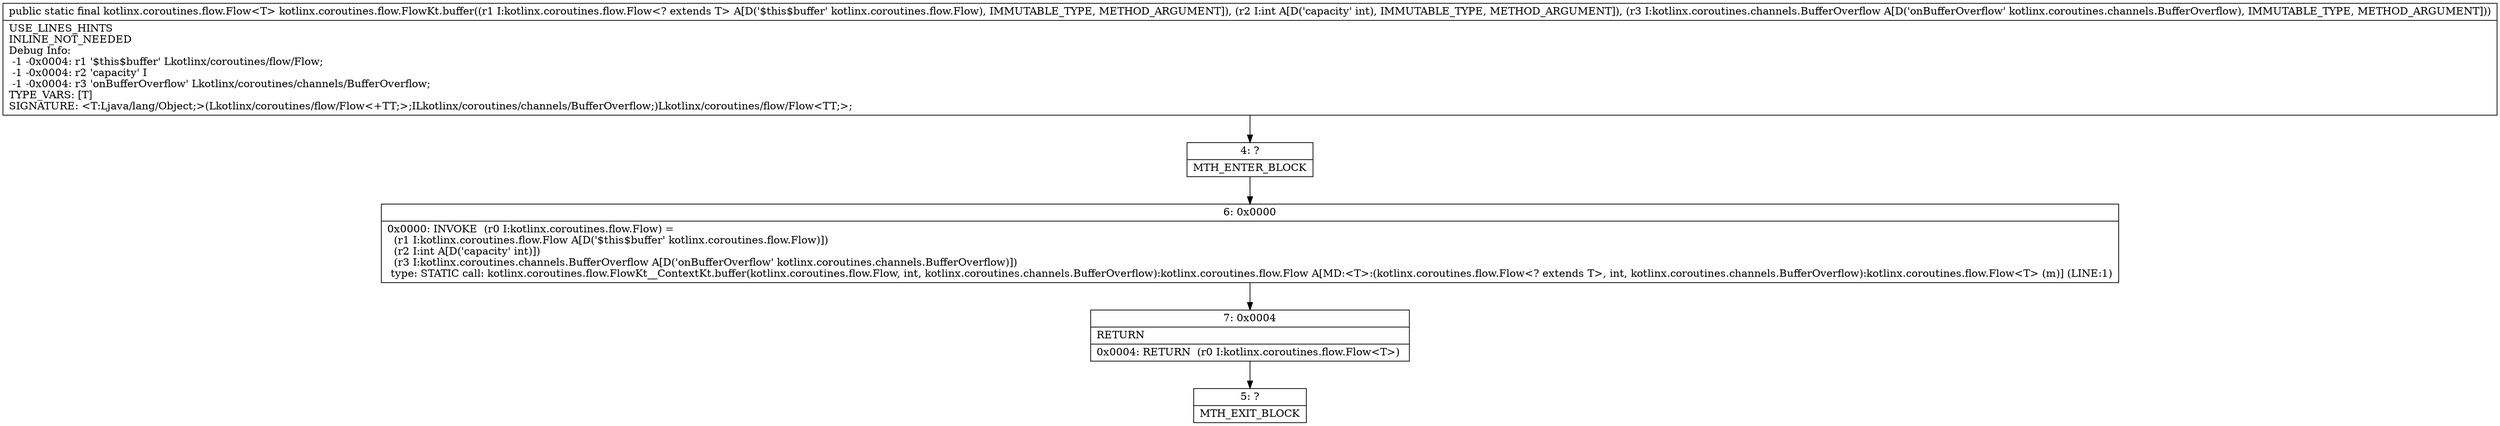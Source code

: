 digraph "CFG forkotlinx.coroutines.flow.FlowKt.buffer(Lkotlinx\/coroutines\/flow\/Flow;ILkotlinx\/coroutines\/channels\/BufferOverflow;)Lkotlinx\/coroutines\/flow\/Flow;" {
Node_4 [shape=record,label="{4\:\ ?|MTH_ENTER_BLOCK\l}"];
Node_6 [shape=record,label="{6\:\ 0x0000|0x0000: INVOKE  (r0 I:kotlinx.coroutines.flow.Flow) = \l  (r1 I:kotlinx.coroutines.flow.Flow A[D('$this$buffer' kotlinx.coroutines.flow.Flow)])\l  (r2 I:int A[D('capacity' int)])\l  (r3 I:kotlinx.coroutines.channels.BufferOverflow A[D('onBufferOverflow' kotlinx.coroutines.channels.BufferOverflow)])\l type: STATIC call: kotlinx.coroutines.flow.FlowKt__ContextKt.buffer(kotlinx.coroutines.flow.Flow, int, kotlinx.coroutines.channels.BufferOverflow):kotlinx.coroutines.flow.Flow A[MD:\<T\>:(kotlinx.coroutines.flow.Flow\<? extends T\>, int, kotlinx.coroutines.channels.BufferOverflow):kotlinx.coroutines.flow.Flow\<T\> (m)] (LINE:1)\l}"];
Node_7 [shape=record,label="{7\:\ 0x0004|RETURN\l|0x0004: RETURN  (r0 I:kotlinx.coroutines.flow.Flow\<T\>) \l}"];
Node_5 [shape=record,label="{5\:\ ?|MTH_EXIT_BLOCK\l}"];
MethodNode[shape=record,label="{public static final kotlinx.coroutines.flow.Flow\<T\> kotlinx.coroutines.flow.FlowKt.buffer((r1 I:kotlinx.coroutines.flow.Flow\<? extends T\> A[D('$this$buffer' kotlinx.coroutines.flow.Flow), IMMUTABLE_TYPE, METHOD_ARGUMENT]), (r2 I:int A[D('capacity' int), IMMUTABLE_TYPE, METHOD_ARGUMENT]), (r3 I:kotlinx.coroutines.channels.BufferOverflow A[D('onBufferOverflow' kotlinx.coroutines.channels.BufferOverflow), IMMUTABLE_TYPE, METHOD_ARGUMENT]))  | USE_LINES_HINTS\lINLINE_NOT_NEEDED\lDebug Info:\l  \-1 \-0x0004: r1 '$this$buffer' Lkotlinx\/coroutines\/flow\/Flow;\l  \-1 \-0x0004: r2 'capacity' I\l  \-1 \-0x0004: r3 'onBufferOverflow' Lkotlinx\/coroutines\/channels\/BufferOverflow;\lTYPE_VARS: [T]\lSIGNATURE: \<T:Ljava\/lang\/Object;\>(Lkotlinx\/coroutines\/flow\/Flow\<+TT;\>;ILkotlinx\/coroutines\/channels\/BufferOverflow;)Lkotlinx\/coroutines\/flow\/Flow\<TT;\>;\l}"];
MethodNode -> Node_4;Node_4 -> Node_6;
Node_6 -> Node_7;
Node_7 -> Node_5;
}

